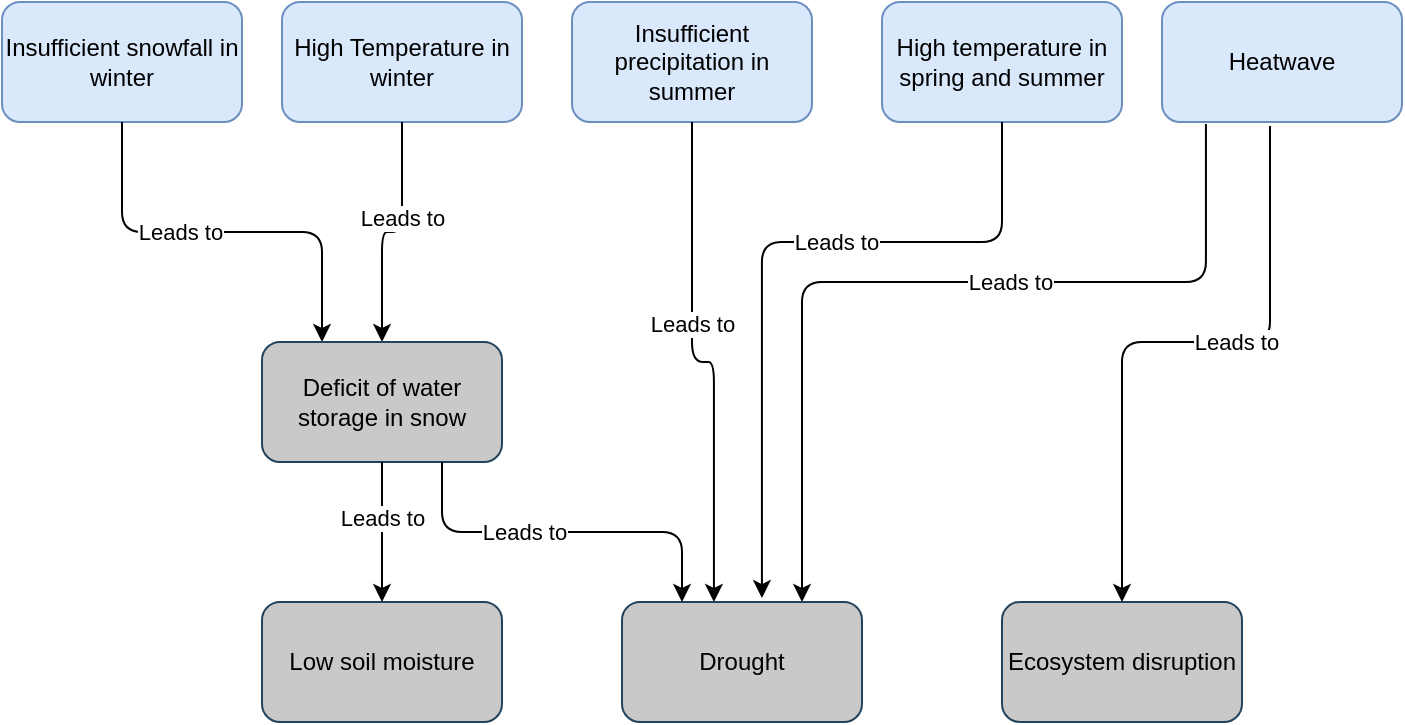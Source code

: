 <mxfile version="26.0.7">
  <diagram name="Page-1" id="xnStX_vJM5kCGhr3FGlF">
    <mxGraphModel dx="993" dy="458" grid="1" gridSize="10" guides="1" tooltips="1" connect="1" arrows="1" fold="1" page="1" pageScale="1" pageWidth="850" pageHeight="1100" math="0" shadow="0">
      <root>
        <mxCell id="0" />
        <mxCell id="1" parent="0" />
        <object label="Heatwave" Description="Description of the hazard" Type="Hazard" Layer="name of the corresponding layer (if applicable)" File="name of the geospatial file describing this hazard component (if applicable)" id="BDBPg4SDOeMVl6-OXKPz-1">
          <mxCell style="rounded=1;whiteSpace=wrap;html=1;strokeWidth=1;fillColor=#dae8fc;strokeColor=#6c8ebf;glass=0;shadow=0;" vertex="1" parent="1">
            <mxGeometry x="600" y="30" width="120" height="60" as="geometry" />
          </mxCell>
        </object>
        <object label="Leads to" Description="Description the cause-effect process from the preceding component to the current component [please substitute with your text!]. " id="BDBPg4SDOeMVl6-OXKPz-2">
          <mxCell style="endArrow=classic;html=1;rounded=1;exitX=0.183;exitY=1.017;exitDx=0;exitDy=0;jumpStyle=arc;edgeStyle=elbowEdgeStyle;elbow=vertical;entryX=0.75;entryY=0;entryDx=0;entryDy=0;exitPerimeter=0;" edge="1" parent="1" source="BDBPg4SDOeMVl6-OXKPz-1" target="BDBPg4SDOeMVl6-OXKPz-14">
            <mxGeometry x="-0.2" width="50" height="50" relative="1" as="geometry">
              <mxPoint x="390" y="110" as="sourcePoint" />
              <mxPoint x="630" y="160" as="targetPoint" />
              <mxPoint as="offset" />
              <Array as="points">
                <mxPoint x="520" y="170" />
              </Array>
            </mxGeometry>
          </mxCell>
        </object>
        <object label="Insufficient snowfall in winter" Description="Description of the hazard" Type="Hazard" Layer="name of the corresponding layer (if applicable)" File="name of the geospatial file describing this hazard component (if applicable)" id="BDBPg4SDOeMVl6-OXKPz-3">
          <mxCell style="rounded=1;whiteSpace=wrap;html=1;strokeWidth=1;fillColor=#dae8fc;strokeColor=#6c8ebf;glass=0;shadow=0;" vertex="1" parent="1">
            <mxGeometry x="20" y="30" width="120" height="60" as="geometry" />
          </mxCell>
        </object>
        <object label="Leads to" Description="Description the cause-effect process from the preceding component to the current component [please substitute with your text!]. " id="BDBPg4SDOeMVl6-OXKPz-4">
          <mxCell style="endArrow=classic;html=1;rounded=1;exitX=0.5;exitY=1;exitDx=0;exitDy=0;jumpStyle=arc;edgeStyle=elbowEdgeStyle;elbow=vertical;entryX=0.25;entryY=0;entryDx=0;entryDy=0;" edge="1" source="BDBPg4SDOeMVl6-OXKPz-3" parent="1" target="BDBPg4SDOeMVl6-OXKPz-11">
            <mxGeometry x="-0.2" width="50" height="50" relative="1" as="geometry">
              <mxPoint x="90" y="110" as="sourcePoint" />
              <mxPoint x="80" y="170" as="targetPoint" />
              <mxPoint as="offset" />
            </mxGeometry>
          </mxCell>
        </object>
        <object label="Insufficient precipitation in summer" Description="Description of the hazard" Type="Hazard" Layer="name of the corresponding layer (if applicable)" File="name of the geospatial file describing this hazard component (if applicable)" id="BDBPg4SDOeMVl6-OXKPz-5">
          <mxCell style="rounded=1;whiteSpace=wrap;html=1;strokeWidth=1;fillColor=#dae8fc;strokeColor=#6c8ebf;glass=0;shadow=0;" vertex="1" parent="1">
            <mxGeometry x="305" y="30" width="120" height="60" as="geometry" />
          </mxCell>
        </object>
        <object label="Leads to" Description="Description the cause-effect process from the preceding component to the current component [please substitute with your text!]. " id="BDBPg4SDOeMVl6-OXKPz-6">
          <mxCell style="endArrow=classic;html=1;rounded=1;exitX=0.5;exitY=1;exitDx=0;exitDy=0;jumpStyle=arc;edgeStyle=elbowEdgeStyle;elbow=vertical;entryX=0.383;entryY=0;entryDx=0;entryDy=0;entryPerimeter=0;" edge="1" source="BDBPg4SDOeMVl6-OXKPz-5" parent="1" target="BDBPg4SDOeMVl6-OXKPz-14">
            <mxGeometry x="-0.2" width="50" height="50" relative="1" as="geometry">
              <mxPoint x="375" y="120" as="sourcePoint" />
              <mxPoint x="365" y="180" as="targetPoint" />
              <mxPoint as="offset" />
            </mxGeometry>
          </mxCell>
        </object>
        <object label="High Temperature in winter" Description="Description of the hazard" Type="Hazard" Layer="name of the corresponding layer (if applicable)" File="name of the geospatial file describing this hazard component (if applicable)" id="BDBPg4SDOeMVl6-OXKPz-7">
          <mxCell style="rounded=1;whiteSpace=wrap;html=1;strokeWidth=1;fillColor=#dae8fc;strokeColor=#6c8ebf;glass=0;shadow=0;" vertex="1" parent="1">
            <mxGeometry x="160" y="30" width="120" height="60" as="geometry" />
          </mxCell>
        </object>
        <object label="Leads to" Description="Description the cause-effect process from the preceding component to the current component [please substitute with your text!]. " id="BDBPg4SDOeMVl6-OXKPz-8">
          <mxCell style="endArrow=classic;html=1;rounded=1;exitX=0.5;exitY=1;exitDx=0;exitDy=0;jumpStyle=arc;edgeStyle=elbowEdgeStyle;elbow=vertical;entryX=0.5;entryY=0;entryDx=0;entryDy=0;" edge="1" source="BDBPg4SDOeMVl6-OXKPz-7" parent="1" target="BDBPg4SDOeMVl6-OXKPz-11">
            <mxGeometry x="-0.2" width="50" height="50" relative="1" as="geometry">
              <mxPoint x="230" y="110" as="sourcePoint" />
              <mxPoint x="220" y="170" as="targetPoint" />
              <mxPoint as="offset" />
            </mxGeometry>
          </mxCell>
        </object>
        <object label="High temperature in spring and summer" Description="Description of the hazard" Type="Hazard" Layer="name of the corresponding layer (if applicable)" File="name of the geospatial file describing this hazard component (if applicable)" id="BDBPg4SDOeMVl6-OXKPz-9">
          <mxCell style="rounded=1;whiteSpace=wrap;html=1;strokeWidth=1;fillColor=#dae8fc;strokeColor=#6c8ebf;glass=0;shadow=0;" vertex="1" parent="1">
            <mxGeometry x="460" y="30" width="120" height="60" as="geometry" />
          </mxCell>
        </object>
        <object label="Leads to" Description="Description the cause-effect process from the preceding component to the current component [please substitute with your text!]. " id="BDBPg4SDOeMVl6-OXKPz-10">
          <mxCell style="endArrow=classic;html=1;rounded=1;exitX=0.5;exitY=1;exitDx=0;exitDy=0;jumpStyle=arc;edgeStyle=elbowEdgeStyle;elbow=vertical;entryX=0.583;entryY=-0.033;entryDx=0;entryDy=0;entryPerimeter=0;" edge="1" source="BDBPg4SDOeMVl6-OXKPz-9" parent="1" target="BDBPg4SDOeMVl6-OXKPz-14">
            <mxGeometry x="-0.2" width="50" height="50" relative="1" as="geometry">
              <mxPoint x="530" y="110" as="sourcePoint" />
              <mxPoint x="520" y="170" as="targetPoint" />
              <mxPoint as="offset" />
              <Array as="points">
                <mxPoint x="460" y="150" />
              </Array>
            </mxGeometry>
          </mxCell>
        </object>
        <object label="Deficit of water storage in snow" Description="Description of the impact" Type="Impact" Layer="name of the corresponding layer (if applicable)" File="name of the geospatial file describing this hazard component (if applicable)" id="BDBPg4SDOeMVl6-OXKPz-11">
          <mxCell style="rounded=1;whiteSpace=wrap;html=1;strokeWidth=1;fillColor=#C9C9C9;strokeColor=#23445d;" vertex="1" parent="1">
            <mxGeometry x="150" y="200" width="120" height="60" as="geometry" />
          </mxCell>
        </object>
        <object label="Low soil moisture" Description="Description of the impact" Type="Impact" Layer="name of the corresponding layer (if applicable)" File="name of the geospatial file describing this hazard component (if applicable)" id="BDBPg4SDOeMVl6-OXKPz-12">
          <mxCell style="rounded=1;whiteSpace=wrap;html=1;strokeWidth=1;fillColor=#C9C9C9;strokeColor=#23445d;" vertex="1" parent="1">
            <mxGeometry x="150" y="330" width="120" height="60" as="geometry" />
          </mxCell>
        </object>
        <object label="Leads to" Description="Description the cause-effect process from the preceding component to the current component [please substitute with your text!]. " id="BDBPg4SDOeMVl6-OXKPz-13">
          <mxCell style="endArrow=classic;html=1;rounded=1;exitX=0.5;exitY=1;exitDx=0;exitDy=0;entryX=0.5;entryY=0;entryDx=0;entryDy=0;jumpStyle=arc;edgeStyle=elbowEdgeStyle;elbow=vertical;" edge="1" target="BDBPg4SDOeMVl6-OXKPz-12" parent="1" source="BDBPg4SDOeMVl6-OXKPz-11">
            <mxGeometry x="-0.2" width="50" height="50" relative="1" as="geometry">
              <mxPoint x="210" y="260" as="sourcePoint" />
              <mxPoint x="270.5" y="380" as="targetPoint" />
              <mxPoint as="offset" />
            </mxGeometry>
          </mxCell>
        </object>
        <object label="Drought" Description="Description of the impact" Type="Impact" Layer="name of the corresponding layer (if applicable)" File="name of the geospatial file describing this hazard component (if applicable)" id="BDBPg4SDOeMVl6-OXKPz-14">
          <mxCell style="rounded=1;whiteSpace=wrap;html=1;strokeWidth=1;fillColor=#C9C9C9;strokeColor=#23445d;" vertex="1" parent="1">
            <mxGeometry x="330" y="330" width="120" height="60" as="geometry" />
          </mxCell>
        </object>
        <object label="Leads to" Description="Description the cause-effect process from the preceding component to the current component [please substitute with your text!]. " id="BDBPg4SDOeMVl6-OXKPz-15">
          <mxCell style="endArrow=classic;html=1;rounded=1;exitX=0.75;exitY=1;exitDx=0;exitDy=0;entryX=0.25;entryY=0;entryDx=0;entryDy=0;jumpStyle=arc;edgeStyle=elbowEdgeStyle;elbow=vertical;" edge="1" target="BDBPg4SDOeMVl6-OXKPz-14" parent="1" source="BDBPg4SDOeMVl6-OXKPz-11">
            <mxGeometry x="-0.2" width="50" height="50" relative="1" as="geometry">
              <mxPoint x="400" y="200" as="sourcePoint" />
              <mxPoint x="460.5" y="320" as="targetPoint" />
              <mxPoint as="offset" />
            </mxGeometry>
          </mxCell>
        </object>
        <object label="Ecosystem disruption" Description="Description of the impact" Type="Impact" Layer="name of the corresponding layer (if applicable)" File="name of the geospatial file describing this hazard component (if applicable)" id="BDBPg4SDOeMVl6-OXKPz-17">
          <mxCell style="rounded=1;whiteSpace=wrap;html=1;strokeWidth=1;fillColor=#C9C9C9;strokeColor=#23445d;" vertex="1" parent="1">
            <mxGeometry x="520" y="330" width="120" height="60" as="geometry" />
          </mxCell>
        </object>
        <object label="Leads to" Description="Description the cause-effect process from the preceding component to the current component [please substitute with your text!]. " id="BDBPg4SDOeMVl6-OXKPz-18">
          <mxCell style="endArrow=classic;html=1;rounded=1;exitX=0.45;exitY=1.033;exitDx=0;exitDy=0;entryX=0.5;entryY=0;entryDx=0;entryDy=0;jumpStyle=arc;edgeStyle=elbowEdgeStyle;elbow=vertical;exitPerimeter=0;" edge="1" target="BDBPg4SDOeMVl6-OXKPz-17" parent="1" source="BDBPg4SDOeMVl6-OXKPz-1">
            <mxGeometry x="-0.2" width="50" height="50" relative="1" as="geometry">
              <mxPoint x="580" y="260" as="sourcePoint" />
              <mxPoint x="640.5" y="380" as="targetPoint" />
              <mxPoint as="offset" />
              <Array as="points">
                <mxPoint x="630" y="200" />
              </Array>
            </mxGeometry>
          </mxCell>
        </object>
      </root>
    </mxGraphModel>
  </diagram>
</mxfile>
